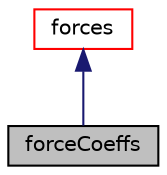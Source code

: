 digraph "forceCoeffs"
{
  bgcolor="transparent";
  edge [fontname="Helvetica",fontsize="10",labelfontname="Helvetica",labelfontsize="10"];
  node [fontname="Helvetica",fontsize="10",shape=record];
  Node7 [label="forceCoeffs",height=0.2,width=0.4,color="black", fillcolor="grey75", style="filled", fontcolor="black"];
  Node8 -> Node7 [dir="back",color="midnightblue",fontsize="10",style="solid",fontname="Helvetica"];
  Node8 [label="forces",height=0.2,width=0.4,color="red",URL="$a24365.html",tooltip="Calculates the forces and moments by integrating the pressure and skin-friction forces over a given l..."];
}
